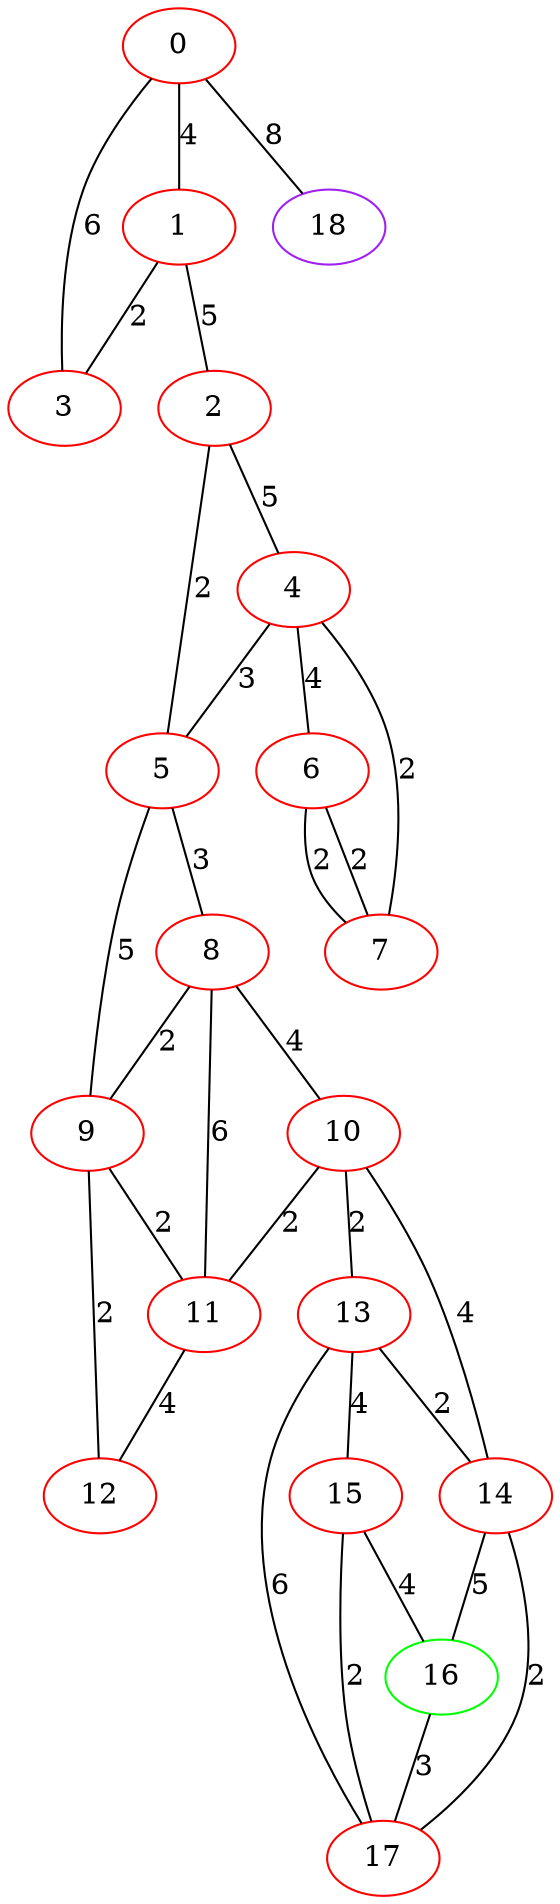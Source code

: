 graph "" {
0 [color=red, weight=1];
1 [color=red, weight=1];
2 [color=red, weight=1];
3 [color=red, weight=1];
4 [color=red, weight=1];
5 [color=red, weight=1];
6 [color=red, weight=1];
7 [color=red, weight=1];
8 [color=red, weight=1];
9 [color=red, weight=1];
10 [color=red, weight=1];
11 [color=red, weight=1];
12 [color=red, weight=1];
13 [color=red, weight=1];
14 [color=red, weight=1];
15 [color=red, weight=1];
16 [color=green, weight=2];
17 [color=red, weight=1];
18 [color=purple, weight=4];
0 -- 1  [key=0, label=4];
0 -- 18  [key=0, label=8];
0 -- 3  [key=0, label=6];
1 -- 2  [key=0, label=5];
1 -- 3  [key=0, label=2];
2 -- 4  [key=0, label=5];
2 -- 5  [key=0, label=2];
4 -- 5  [key=0, label=3];
4 -- 6  [key=0, label=4];
4 -- 7  [key=0, label=2];
5 -- 8  [key=0, label=3];
5 -- 9  [key=0, label=5];
6 -- 7  [key=0, label=2];
6 -- 7  [key=1, label=2];
8 -- 9  [key=0, label=2];
8 -- 10  [key=0, label=4];
8 -- 11  [key=0, label=6];
9 -- 11  [key=0, label=2];
9 -- 12  [key=0, label=2];
10 -- 11  [key=0, label=2];
10 -- 13  [key=0, label=2];
10 -- 14  [key=0, label=4];
11 -- 12  [key=0, label=4];
13 -- 17  [key=0, label=6];
13 -- 14  [key=0, label=2];
13 -- 15  [key=0, label=4];
14 -- 16  [key=0, label=5];
14 -- 17  [key=0, label=2];
15 -- 16  [key=0, label=4];
15 -- 17  [key=0, label=2];
16 -- 17  [key=0, label=3];
}
